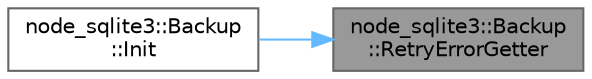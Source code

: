 digraph "node_sqlite3::Backup::RetryErrorGetter"
{
 // LATEX_PDF_SIZE
  bgcolor="transparent";
  edge [fontname=Helvetica,fontsize=10,labelfontname=Helvetica,labelfontsize=10];
  node [fontname=Helvetica,fontsize=10,shape=box,height=0.2,width=0.4];
  rankdir="RL";
  Node1 [id="Node000001",label="node_sqlite3::Backup\l::RetryErrorGetter",height=0.2,width=0.4,color="gray40", fillcolor="grey60", style="filled", fontcolor="black",tooltip=" "];
  Node1 -> Node2 [id="edge2_Node000001_Node000002",dir="back",color="steelblue1",style="solid",tooltip=" "];
  Node2 [id="Node000002",label="node_sqlite3::Backup\l::Init",height=0.2,width=0.4,color="grey40", fillcolor="white", style="filled",URL="$classnode__sqlite3_1_1_backup.html#ae511b656411586039109b41428e3b4f1",tooltip=" "];
}
